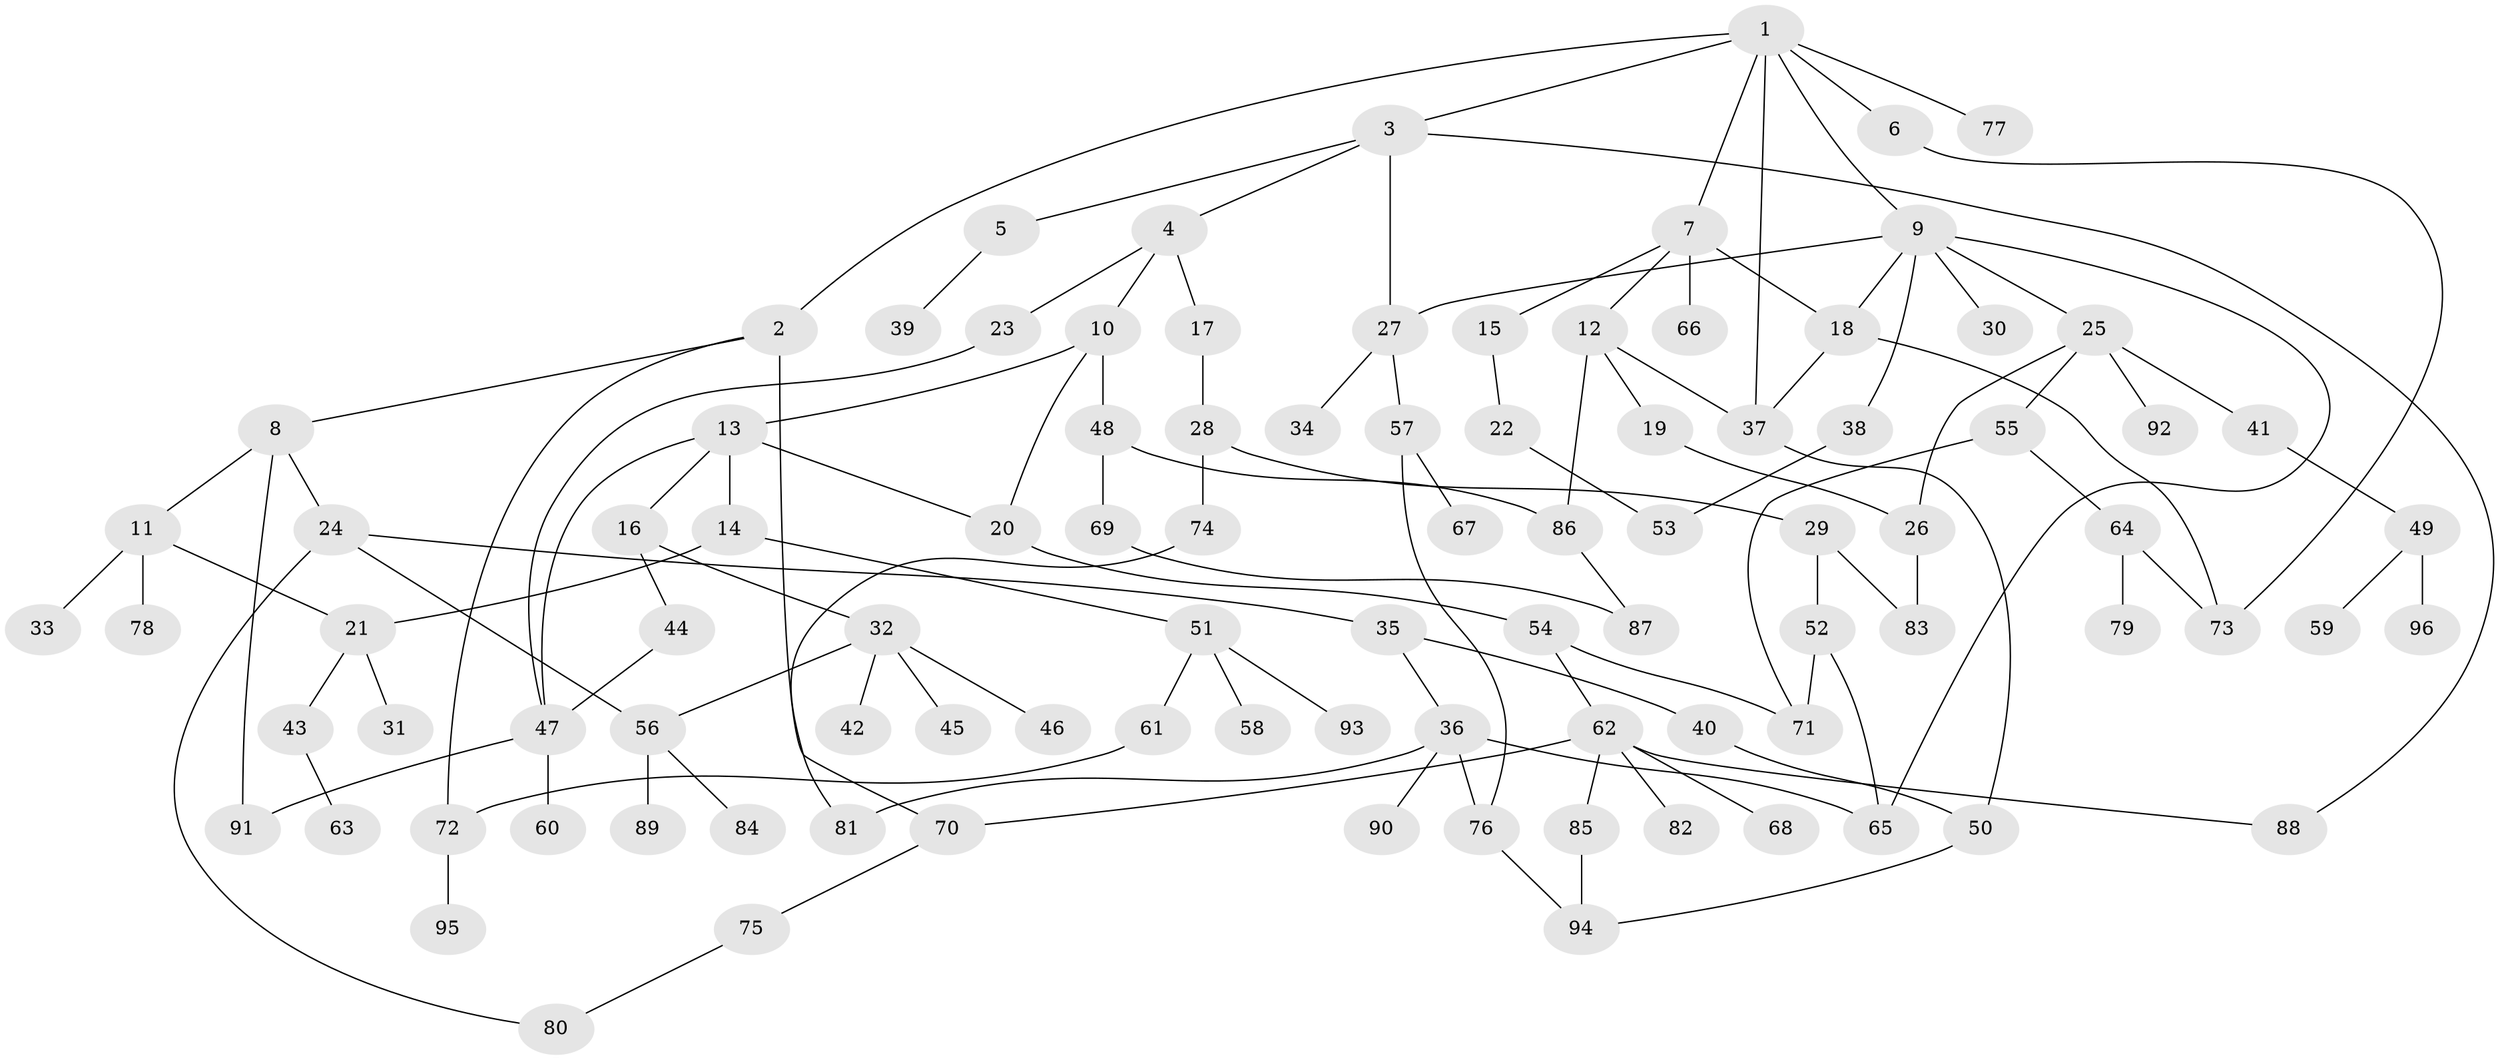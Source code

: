 // coarse degree distribution, {9: 0.015151515151515152, 5: 0.07575757575757576, 4: 0.15151515151515152, 2: 0.18181818181818182, 6: 0.07575757575757576, 10: 0.015151515151515152, 3: 0.13636363636363635, 1: 0.3484848484848485}
// Generated by graph-tools (version 1.1) at 2025/41/03/06/25 10:41:30]
// undirected, 96 vertices, 125 edges
graph export_dot {
graph [start="1"]
  node [color=gray90,style=filled];
  1;
  2;
  3;
  4;
  5;
  6;
  7;
  8;
  9;
  10;
  11;
  12;
  13;
  14;
  15;
  16;
  17;
  18;
  19;
  20;
  21;
  22;
  23;
  24;
  25;
  26;
  27;
  28;
  29;
  30;
  31;
  32;
  33;
  34;
  35;
  36;
  37;
  38;
  39;
  40;
  41;
  42;
  43;
  44;
  45;
  46;
  47;
  48;
  49;
  50;
  51;
  52;
  53;
  54;
  55;
  56;
  57;
  58;
  59;
  60;
  61;
  62;
  63;
  64;
  65;
  66;
  67;
  68;
  69;
  70;
  71;
  72;
  73;
  74;
  75;
  76;
  77;
  78;
  79;
  80;
  81;
  82;
  83;
  84;
  85;
  86;
  87;
  88;
  89;
  90;
  91;
  92;
  93;
  94;
  95;
  96;
  1 -- 2;
  1 -- 3;
  1 -- 6;
  1 -- 7;
  1 -- 9;
  1 -- 77;
  1 -- 37;
  2 -- 8;
  2 -- 70;
  2 -- 72;
  3 -- 4;
  3 -- 5;
  3 -- 88;
  3 -- 27;
  4 -- 10;
  4 -- 17;
  4 -- 23;
  5 -- 39;
  6 -- 73;
  7 -- 12;
  7 -- 15;
  7 -- 18;
  7 -- 66;
  8 -- 11;
  8 -- 24;
  8 -- 91;
  9 -- 25;
  9 -- 27;
  9 -- 30;
  9 -- 38;
  9 -- 65;
  9 -- 18;
  10 -- 13;
  10 -- 48;
  10 -- 20;
  11 -- 21;
  11 -- 33;
  11 -- 78;
  12 -- 19;
  12 -- 37;
  12 -- 86;
  13 -- 14;
  13 -- 16;
  13 -- 20;
  13 -- 47;
  14 -- 51;
  14 -- 21;
  15 -- 22;
  16 -- 32;
  16 -- 44;
  17 -- 28;
  18 -- 37;
  18 -- 73;
  19 -- 26;
  20 -- 54;
  21 -- 31;
  21 -- 43;
  22 -- 53;
  23 -- 47;
  24 -- 35;
  24 -- 56;
  24 -- 80;
  25 -- 41;
  25 -- 55;
  25 -- 92;
  25 -- 26;
  26 -- 83;
  27 -- 34;
  27 -- 57;
  28 -- 29;
  28 -- 74;
  29 -- 52;
  29 -- 83;
  32 -- 42;
  32 -- 45;
  32 -- 46;
  32 -- 56;
  35 -- 36;
  35 -- 40;
  36 -- 81;
  36 -- 90;
  36 -- 65;
  36 -- 76;
  37 -- 50;
  38 -- 53;
  40 -- 50;
  41 -- 49;
  43 -- 63;
  44 -- 47;
  47 -- 60;
  47 -- 91;
  48 -- 69;
  48 -- 86;
  49 -- 59;
  49 -- 96;
  50 -- 94;
  51 -- 58;
  51 -- 61;
  51 -- 93;
  52 -- 65;
  52 -- 71;
  54 -- 62;
  54 -- 71;
  55 -- 64;
  55 -- 71;
  56 -- 84;
  56 -- 89;
  57 -- 67;
  57 -- 76;
  61 -- 72;
  62 -- 68;
  62 -- 82;
  62 -- 85;
  62 -- 88;
  62 -- 70;
  64 -- 73;
  64 -- 79;
  69 -- 87;
  70 -- 75;
  72 -- 95;
  74 -- 81;
  75 -- 80;
  76 -- 94;
  85 -- 94;
  86 -- 87;
}

